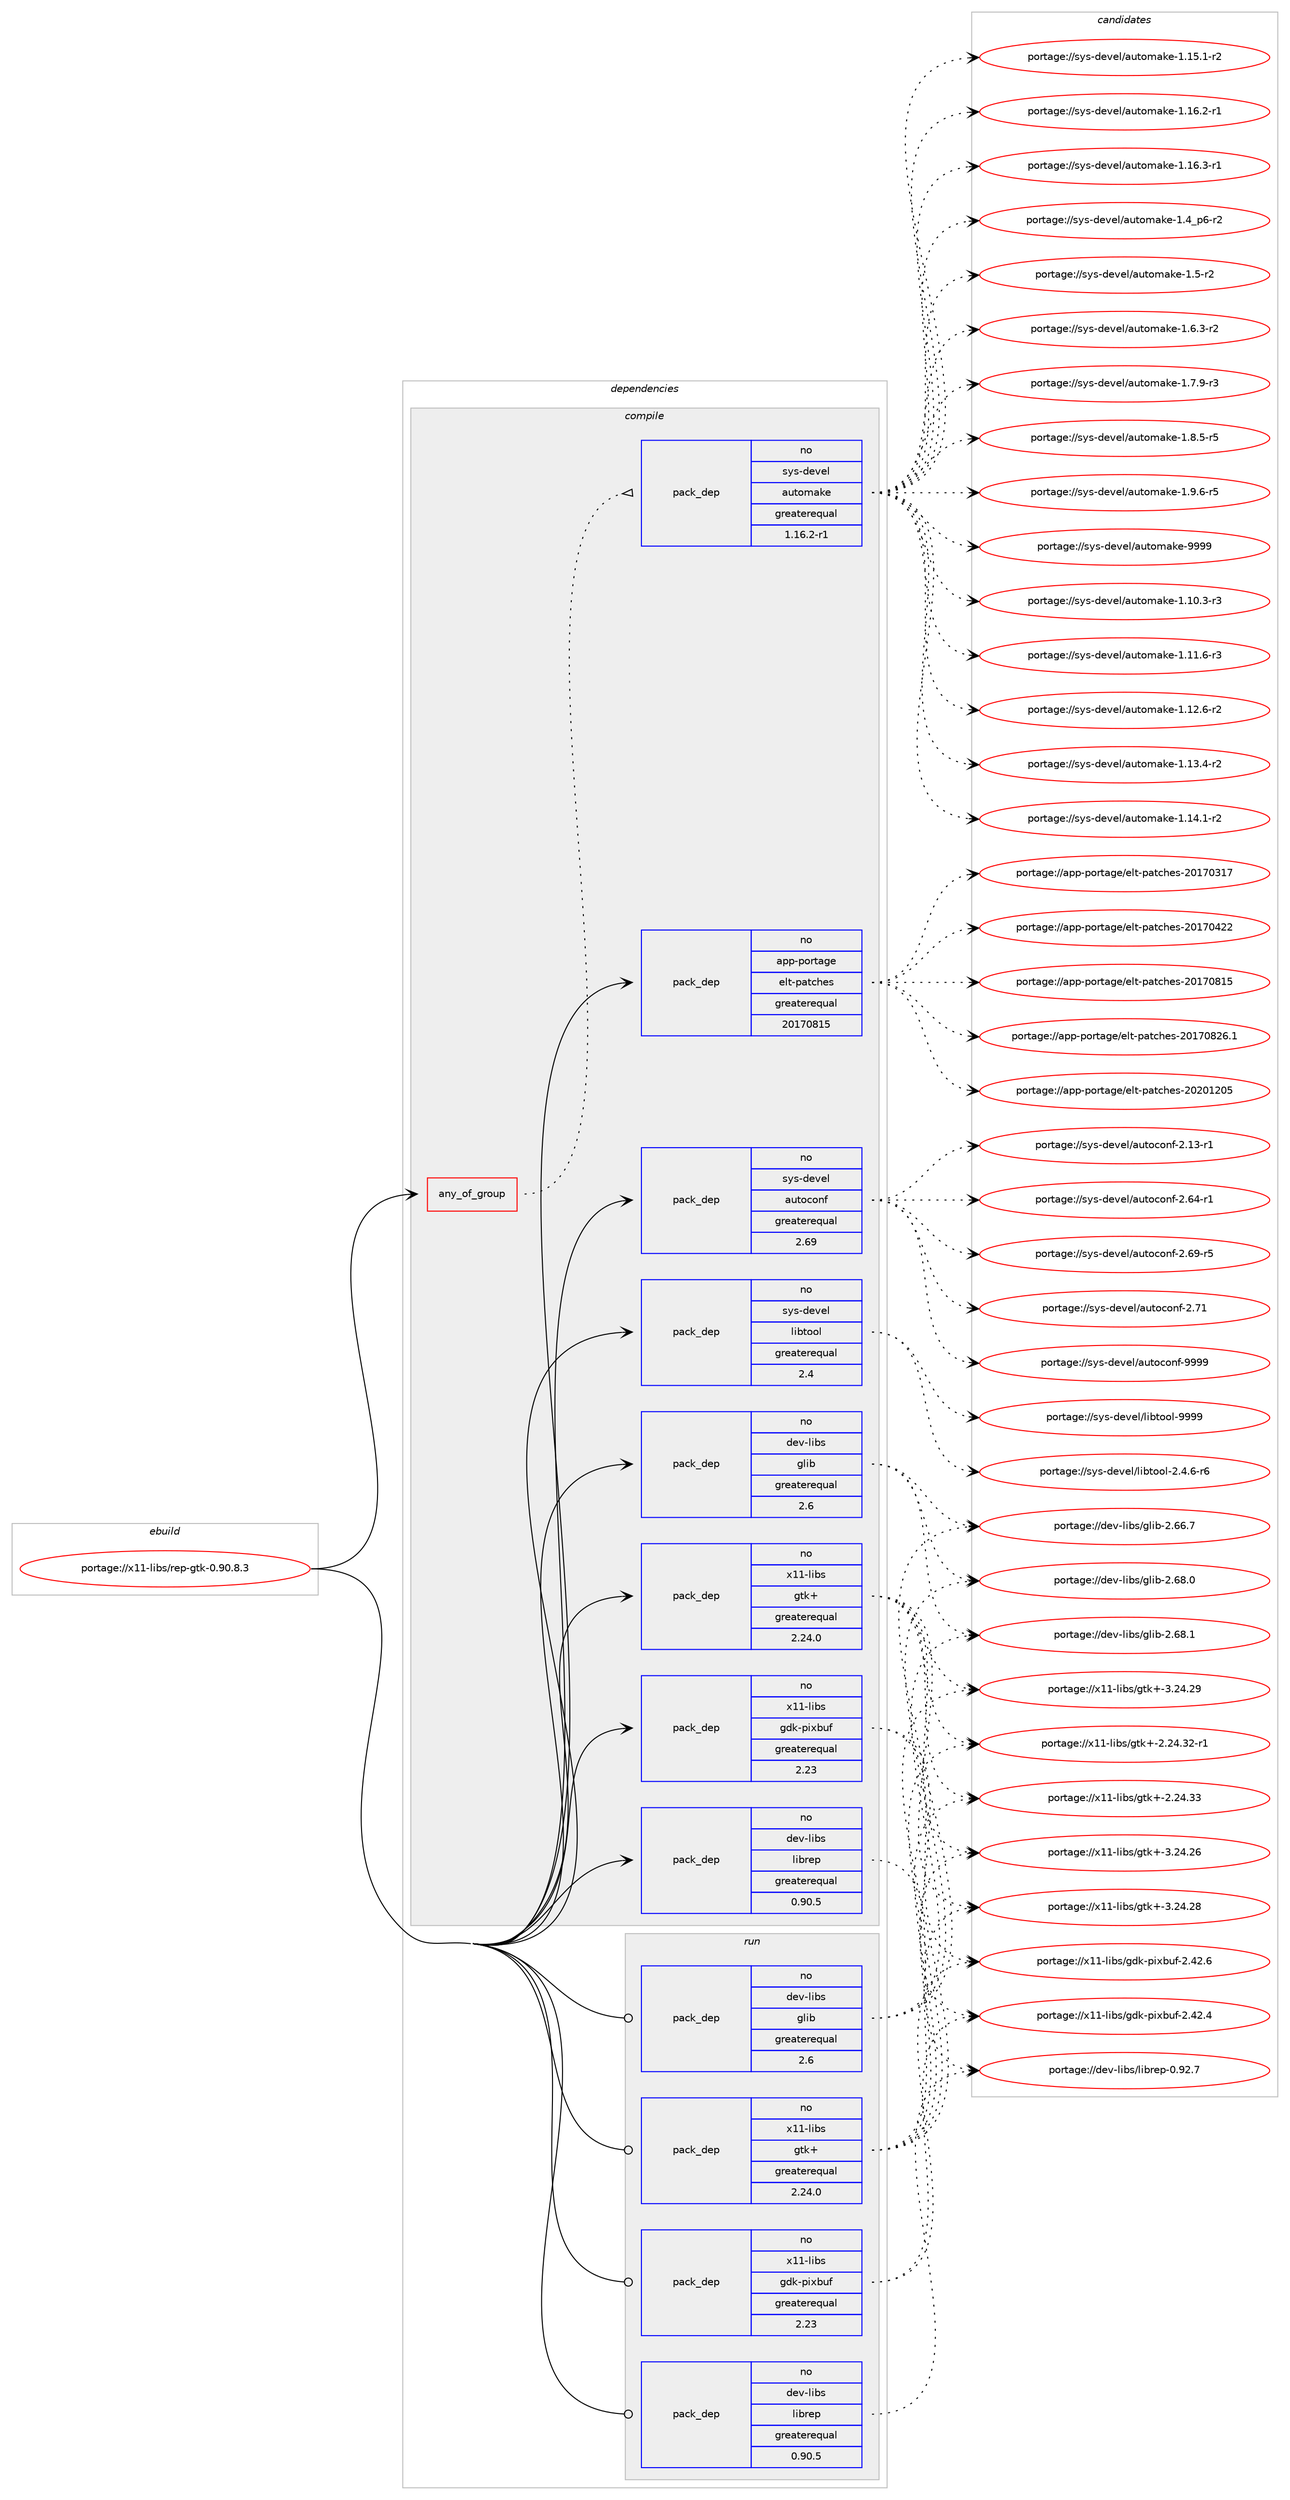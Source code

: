 digraph prolog {

# *************
# Graph options
# *************

newrank=true;
concentrate=true;
compound=true;
graph [rankdir=LR,fontname=Helvetica,fontsize=10,ranksep=1.5];#, ranksep=2.5, nodesep=0.2];
edge  [arrowhead=vee];
node  [fontname=Helvetica,fontsize=10];

# **********
# The ebuild
# **********

subgraph cluster_leftcol {
color=gray;
rank=same;
label=<<i>ebuild</i>>;
id [label="portage://x11-libs/rep-gtk-0.90.8.3", color=red, width=4, href="../x11-libs/rep-gtk-0.90.8.3.svg"];
}

# ****************
# The dependencies
# ****************

subgraph cluster_midcol {
color=gray;
label=<<i>dependencies</i>>;
subgraph cluster_compile {
fillcolor="#eeeeee";
style=filled;
label=<<i>compile</i>>;
subgraph any69 {
dependency2705 [label=<<TABLE BORDER="0" CELLBORDER="1" CELLSPACING="0" CELLPADDING="4"><TR><TD CELLPADDING="10">any_of_group</TD></TR></TABLE>>, shape=none, color=red];subgraph pack1678 {
dependency2706 [label=<<TABLE BORDER="0" CELLBORDER="1" CELLSPACING="0" CELLPADDING="4" WIDTH="220"><TR><TD ROWSPAN="6" CELLPADDING="30">pack_dep</TD></TR><TR><TD WIDTH="110">no</TD></TR><TR><TD>sys-devel</TD></TR><TR><TD>automake</TD></TR><TR><TD>greaterequal</TD></TR><TR><TD>1.16.2-r1</TD></TR></TABLE>>, shape=none, color=blue];
}
dependency2705:e -> dependency2706:w [weight=20,style="dotted",arrowhead="oinv"];
}
id:e -> dependency2705:w [weight=20,style="solid",arrowhead="vee"];
# *** BEGIN UNKNOWN DEPENDENCY TYPE (TODO) ***
# id -> package_dependency(portage://x11-libs/rep-gtk-0.90.8.3,install,no,app-arch,xz-utils,none,[,,],[],[])
# *** END UNKNOWN DEPENDENCY TYPE (TODO) ***

subgraph pack1679 {
dependency2707 [label=<<TABLE BORDER="0" CELLBORDER="1" CELLSPACING="0" CELLPADDING="4" WIDTH="220"><TR><TD ROWSPAN="6" CELLPADDING="30">pack_dep</TD></TR><TR><TD WIDTH="110">no</TD></TR><TR><TD>app-portage</TD></TR><TR><TD>elt-patches</TD></TR><TR><TD>greaterequal</TD></TR><TR><TD>20170815</TD></TR></TABLE>>, shape=none, color=blue];
}
id:e -> dependency2707:w [weight=20,style="solid",arrowhead="vee"];
subgraph pack1680 {
dependency2708 [label=<<TABLE BORDER="0" CELLBORDER="1" CELLSPACING="0" CELLPADDING="4" WIDTH="220"><TR><TD ROWSPAN="6" CELLPADDING="30">pack_dep</TD></TR><TR><TD WIDTH="110">no</TD></TR><TR><TD>dev-libs</TD></TR><TR><TD>glib</TD></TR><TR><TD>greaterequal</TD></TR><TR><TD>2.6</TD></TR></TABLE>>, shape=none, color=blue];
}
id:e -> dependency2708:w [weight=20,style="solid",arrowhead="vee"];
subgraph pack1681 {
dependency2709 [label=<<TABLE BORDER="0" CELLBORDER="1" CELLSPACING="0" CELLPADDING="4" WIDTH="220"><TR><TD ROWSPAN="6" CELLPADDING="30">pack_dep</TD></TR><TR><TD WIDTH="110">no</TD></TR><TR><TD>dev-libs</TD></TR><TR><TD>librep</TD></TR><TR><TD>greaterequal</TD></TR><TR><TD>0.90.5</TD></TR></TABLE>>, shape=none, color=blue];
}
id:e -> dependency2709:w [weight=20,style="solid",arrowhead="vee"];
subgraph pack1682 {
dependency2710 [label=<<TABLE BORDER="0" CELLBORDER="1" CELLSPACING="0" CELLPADDING="4" WIDTH="220"><TR><TD ROWSPAN="6" CELLPADDING="30">pack_dep</TD></TR><TR><TD WIDTH="110">no</TD></TR><TR><TD>sys-devel</TD></TR><TR><TD>autoconf</TD></TR><TR><TD>greaterequal</TD></TR><TR><TD>2.69</TD></TR></TABLE>>, shape=none, color=blue];
}
id:e -> dependency2710:w [weight=20,style="solid",arrowhead="vee"];
# *** BEGIN UNKNOWN DEPENDENCY TYPE (TODO) ***
# id -> package_dependency(portage://x11-libs/rep-gtk-0.90.8.3,install,no,sys-devel,gnuconfig,none,[,,],[],[])
# *** END UNKNOWN DEPENDENCY TYPE (TODO) ***

subgraph pack1683 {
dependency2711 [label=<<TABLE BORDER="0" CELLBORDER="1" CELLSPACING="0" CELLPADDING="4" WIDTH="220"><TR><TD ROWSPAN="6" CELLPADDING="30">pack_dep</TD></TR><TR><TD WIDTH="110">no</TD></TR><TR><TD>sys-devel</TD></TR><TR><TD>libtool</TD></TR><TR><TD>greaterequal</TD></TR><TR><TD>2.4</TD></TR></TABLE>>, shape=none, color=blue];
}
id:e -> dependency2711:w [weight=20,style="solid",arrowhead="vee"];
# *** BEGIN UNKNOWN DEPENDENCY TYPE (TODO) ***
# id -> package_dependency(portage://x11-libs/rep-gtk-0.90.8.3,install,no,virtual,pkgconfig,none,[,,],[],[])
# *** END UNKNOWN DEPENDENCY TYPE (TODO) ***

subgraph pack1684 {
dependency2712 [label=<<TABLE BORDER="0" CELLBORDER="1" CELLSPACING="0" CELLPADDING="4" WIDTH="220"><TR><TD ROWSPAN="6" CELLPADDING="30">pack_dep</TD></TR><TR><TD WIDTH="110">no</TD></TR><TR><TD>x11-libs</TD></TR><TR><TD>gdk-pixbuf</TD></TR><TR><TD>greaterequal</TD></TR><TR><TD>2.23</TD></TR></TABLE>>, shape=none, color=blue];
}
id:e -> dependency2712:w [weight=20,style="solid",arrowhead="vee"];
subgraph pack1685 {
dependency2713 [label=<<TABLE BORDER="0" CELLBORDER="1" CELLSPACING="0" CELLPADDING="4" WIDTH="220"><TR><TD ROWSPAN="6" CELLPADDING="30">pack_dep</TD></TR><TR><TD WIDTH="110">no</TD></TR><TR><TD>x11-libs</TD></TR><TR><TD>gtk+</TD></TR><TR><TD>greaterequal</TD></TR><TR><TD>2.24.0</TD></TR></TABLE>>, shape=none, color=blue];
}
id:e -> dependency2713:w [weight=20,style="solid",arrowhead="vee"];
}
subgraph cluster_compileandrun {
fillcolor="#eeeeee";
style=filled;
label=<<i>compile and run</i>>;
}
subgraph cluster_run {
fillcolor="#eeeeee";
style=filled;
label=<<i>run</i>>;
subgraph pack1686 {
dependency2714 [label=<<TABLE BORDER="0" CELLBORDER="1" CELLSPACING="0" CELLPADDING="4" WIDTH="220"><TR><TD ROWSPAN="6" CELLPADDING="30">pack_dep</TD></TR><TR><TD WIDTH="110">no</TD></TR><TR><TD>dev-libs</TD></TR><TR><TD>glib</TD></TR><TR><TD>greaterequal</TD></TR><TR><TD>2.6</TD></TR></TABLE>>, shape=none, color=blue];
}
id:e -> dependency2714:w [weight=20,style="solid",arrowhead="odot"];
subgraph pack1687 {
dependency2715 [label=<<TABLE BORDER="0" CELLBORDER="1" CELLSPACING="0" CELLPADDING="4" WIDTH="220"><TR><TD ROWSPAN="6" CELLPADDING="30">pack_dep</TD></TR><TR><TD WIDTH="110">no</TD></TR><TR><TD>dev-libs</TD></TR><TR><TD>librep</TD></TR><TR><TD>greaterequal</TD></TR><TR><TD>0.90.5</TD></TR></TABLE>>, shape=none, color=blue];
}
id:e -> dependency2715:w [weight=20,style="solid",arrowhead="odot"];
subgraph pack1688 {
dependency2716 [label=<<TABLE BORDER="0" CELLBORDER="1" CELLSPACING="0" CELLPADDING="4" WIDTH="220"><TR><TD ROWSPAN="6" CELLPADDING="30">pack_dep</TD></TR><TR><TD WIDTH="110">no</TD></TR><TR><TD>x11-libs</TD></TR><TR><TD>gdk-pixbuf</TD></TR><TR><TD>greaterequal</TD></TR><TR><TD>2.23</TD></TR></TABLE>>, shape=none, color=blue];
}
id:e -> dependency2716:w [weight=20,style="solid",arrowhead="odot"];
subgraph pack1689 {
dependency2717 [label=<<TABLE BORDER="0" CELLBORDER="1" CELLSPACING="0" CELLPADDING="4" WIDTH="220"><TR><TD ROWSPAN="6" CELLPADDING="30">pack_dep</TD></TR><TR><TD WIDTH="110">no</TD></TR><TR><TD>x11-libs</TD></TR><TR><TD>gtk+</TD></TR><TR><TD>greaterequal</TD></TR><TR><TD>2.24.0</TD></TR></TABLE>>, shape=none, color=blue];
}
id:e -> dependency2717:w [weight=20,style="solid",arrowhead="odot"];
}
}

# **************
# The candidates
# **************

subgraph cluster_choices {
rank=same;
color=gray;
label=<<i>candidates</i>>;

subgraph choice1678 {
color=black;
nodesep=1;
choice11512111545100101118101108479711711611110997107101454946494846514511451 [label="portage://sys-devel/automake-1.10.3-r3", color=red, width=4,href="../sys-devel/automake-1.10.3-r3.svg"];
choice11512111545100101118101108479711711611110997107101454946494946544511451 [label="portage://sys-devel/automake-1.11.6-r3", color=red, width=4,href="../sys-devel/automake-1.11.6-r3.svg"];
choice11512111545100101118101108479711711611110997107101454946495046544511450 [label="portage://sys-devel/automake-1.12.6-r2", color=red, width=4,href="../sys-devel/automake-1.12.6-r2.svg"];
choice11512111545100101118101108479711711611110997107101454946495146524511450 [label="portage://sys-devel/automake-1.13.4-r2", color=red, width=4,href="../sys-devel/automake-1.13.4-r2.svg"];
choice11512111545100101118101108479711711611110997107101454946495246494511450 [label="portage://sys-devel/automake-1.14.1-r2", color=red, width=4,href="../sys-devel/automake-1.14.1-r2.svg"];
choice11512111545100101118101108479711711611110997107101454946495346494511450 [label="portage://sys-devel/automake-1.15.1-r2", color=red, width=4,href="../sys-devel/automake-1.15.1-r2.svg"];
choice11512111545100101118101108479711711611110997107101454946495446504511449 [label="portage://sys-devel/automake-1.16.2-r1", color=red, width=4,href="../sys-devel/automake-1.16.2-r1.svg"];
choice11512111545100101118101108479711711611110997107101454946495446514511449 [label="portage://sys-devel/automake-1.16.3-r1", color=red, width=4,href="../sys-devel/automake-1.16.3-r1.svg"];
choice115121115451001011181011084797117116111109971071014549465295112544511450 [label="portage://sys-devel/automake-1.4_p6-r2", color=red, width=4,href="../sys-devel/automake-1.4_p6-r2.svg"];
choice11512111545100101118101108479711711611110997107101454946534511450 [label="portage://sys-devel/automake-1.5-r2", color=red, width=4,href="../sys-devel/automake-1.5-r2.svg"];
choice115121115451001011181011084797117116111109971071014549465446514511450 [label="portage://sys-devel/automake-1.6.3-r2", color=red, width=4,href="../sys-devel/automake-1.6.3-r2.svg"];
choice115121115451001011181011084797117116111109971071014549465546574511451 [label="portage://sys-devel/automake-1.7.9-r3", color=red, width=4,href="../sys-devel/automake-1.7.9-r3.svg"];
choice115121115451001011181011084797117116111109971071014549465646534511453 [label="portage://sys-devel/automake-1.8.5-r5", color=red, width=4,href="../sys-devel/automake-1.8.5-r5.svg"];
choice115121115451001011181011084797117116111109971071014549465746544511453 [label="portage://sys-devel/automake-1.9.6-r5", color=red, width=4,href="../sys-devel/automake-1.9.6-r5.svg"];
choice115121115451001011181011084797117116111109971071014557575757 [label="portage://sys-devel/automake-9999", color=red, width=4,href="../sys-devel/automake-9999.svg"];
dependency2706:e -> choice11512111545100101118101108479711711611110997107101454946494846514511451:w [style=dotted,weight="100"];
dependency2706:e -> choice11512111545100101118101108479711711611110997107101454946494946544511451:w [style=dotted,weight="100"];
dependency2706:e -> choice11512111545100101118101108479711711611110997107101454946495046544511450:w [style=dotted,weight="100"];
dependency2706:e -> choice11512111545100101118101108479711711611110997107101454946495146524511450:w [style=dotted,weight="100"];
dependency2706:e -> choice11512111545100101118101108479711711611110997107101454946495246494511450:w [style=dotted,weight="100"];
dependency2706:e -> choice11512111545100101118101108479711711611110997107101454946495346494511450:w [style=dotted,weight="100"];
dependency2706:e -> choice11512111545100101118101108479711711611110997107101454946495446504511449:w [style=dotted,weight="100"];
dependency2706:e -> choice11512111545100101118101108479711711611110997107101454946495446514511449:w [style=dotted,weight="100"];
dependency2706:e -> choice115121115451001011181011084797117116111109971071014549465295112544511450:w [style=dotted,weight="100"];
dependency2706:e -> choice11512111545100101118101108479711711611110997107101454946534511450:w [style=dotted,weight="100"];
dependency2706:e -> choice115121115451001011181011084797117116111109971071014549465446514511450:w [style=dotted,weight="100"];
dependency2706:e -> choice115121115451001011181011084797117116111109971071014549465546574511451:w [style=dotted,weight="100"];
dependency2706:e -> choice115121115451001011181011084797117116111109971071014549465646534511453:w [style=dotted,weight="100"];
dependency2706:e -> choice115121115451001011181011084797117116111109971071014549465746544511453:w [style=dotted,weight="100"];
dependency2706:e -> choice115121115451001011181011084797117116111109971071014557575757:w [style=dotted,weight="100"];
}
subgraph choice1679 {
color=black;
nodesep=1;
choice97112112451121111141169710310147101108116451129711699104101115455048495548514955 [label="portage://app-portage/elt-patches-20170317", color=red, width=4,href="../app-portage/elt-patches-20170317.svg"];
choice97112112451121111141169710310147101108116451129711699104101115455048495548525050 [label="portage://app-portage/elt-patches-20170422", color=red, width=4,href="../app-portage/elt-patches-20170422.svg"];
choice97112112451121111141169710310147101108116451129711699104101115455048495548564953 [label="portage://app-portage/elt-patches-20170815", color=red, width=4,href="../app-portage/elt-patches-20170815.svg"];
choice971121124511211111411697103101471011081164511297116991041011154550484955485650544649 [label="portage://app-portage/elt-patches-20170826.1", color=red, width=4,href="../app-portage/elt-patches-20170826.1.svg"];
choice97112112451121111141169710310147101108116451129711699104101115455048504849504853 [label="portage://app-portage/elt-patches-20201205", color=red, width=4,href="../app-portage/elt-patches-20201205.svg"];
dependency2707:e -> choice97112112451121111141169710310147101108116451129711699104101115455048495548514955:w [style=dotted,weight="100"];
dependency2707:e -> choice97112112451121111141169710310147101108116451129711699104101115455048495548525050:w [style=dotted,weight="100"];
dependency2707:e -> choice97112112451121111141169710310147101108116451129711699104101115455048495548564953:w [style=dotted,weight="100"];
dependency2707:e -> choice971121124511211111411697103101471011081164511297116991041011154550484955485650544649:w [style=dotted,weight="100"];
dependency2707:e -> choice97112112451121111141169710310147101108116451129711699104101115455048504849504853:w [style=dotted,weight="100"];
}
subgraph choice1680 {
color=black;
nodesep=1;
choice1001011184510810598115471031081059845504654544655 [label="portage://dev-libs/glib-2.66.7", color=red, width=4,href="../dev-libs/glib-2.66.7.svg"];
choice1001011184510810598115471031081059845504654564648 [label="portage://dev-libs/glib-2.68.0", color=red, width=4,href="../dev-libs/glib-2.68.0.svg"];
choice1001011184510810598115471031081059845504654564649 [label="portage://dev-libs/glib-2.68.1", color=red, width=4,href="../dev-libs/glib-2.68.1.svg"];
dependency2708:e -> choice1001011184510810598115471031081059845504654544655:w [style=dotted,weight="100"];
dependency2708:e -> choice1001011184510810598115471031081059845504654564648:w [style=dotted,weight="100"];
dependency2708:e -> choice1001011184510810598115471031081059845504654564649:w [style=dotted,weight="100"];
}
subgraph choice1681 {
color=black;
nodesep=1;
choice1001011184510810598115471081059811410111245484657504655 [label="portage://dev-libs/librep-0.92.7", color=red, width=4,href="../dev-libs/librep-0.92.7.svg"];
dependency2709:e -> choice1001011184510810598115471081059811410111245484657504655:w [style=dotted,weight="100"];
}
subgraph choice1682 {
color=black;
nodesep=1;
choice1151211154510010111810110847971171161119911111010245504649514511449 [label="portage://sys-devel/autoconf-2.13-r1", color=red, width=4,href="../sys-devel/autoconf-2.13-r1.svg"];
choice1151211154510010111810110847971171161119911111010245504654524511449 [label="portage://sys-devel/autoconf-2.64-r1", color=red, width=4,href="../sys-devel/autoconf-2.64-r1.svg"];
choice1151211154510010111810110847971171161119911111010245504654574511453 [label="portage://sys-devel/autoconf-2.69-r5", color=red, width=4,href="../sys-devel/autoconf-2.69-r5.svg"];
choice115121115451001011181011084797117116111991111101024550465549 [label="portage://sys-devel/autoconf-2.71", color=red, width=4,href="../sys-devel/autoconf-2.71.svg"];
choice115121115451001011181011084797117116111991111101024557575757 [label="portage://sys-devel/autoconf-9999", color=red, width=4,href="../sys-devel/autoconf-9999.svg"];
dependency2710:e -> choice1151211154510010111810110847971171161119911111010245504649514511449:w [style=dotted,weight="100"];
dependency2710:e -> choice1151211154510010111810110847971171161119911111010245504654524511449:w [style=dotted,weight="100"];
dependency2710:e -> choice1151211154510010111810110847971171161119911111010245504654574511453:w [style=dotted,weight="100"];
dependency2710:e -> choice115121115451001011181011084797117116111991111101024550465549:w [style=dotted,weight="100"];
dependency2710:e -> choice115121115451001011181011084797117116111991111101024557575757:w [style=dotted,weight="100"];
}
subgraph choice1683 {
color=black;
nodesep=1;
choice1151211154510010111810110847108105981161111111084550465246544511454 [label="portage://sys-devel/libtool-2.4.6-r6", color=red, width=4,href="../sys-devel/libtool-2.4.6-r6.svg"];
choice1151211154510010111810110847108105981161111111084557575757 [label="portage://sys-devel/libtool-9999", color=red, width=4,href="../sys-devel/libtool-9999.svg"];
dependency2711:e -> choice1151211154510010111810110847108105981161111111084550465246544511454:w [style=dotted,weight="100"];
dependency2711:e -> choice1151211154510010111810110847108105981161111111084557575757:w [style=dotted,weight="100"];
}
subgraph choice1684 {
color=black;
nodesep=1;
choice1204949451081059811547103100107451121051209811710245504652504652 [label="portage://x11-libs/gdk-pixbuf-2.42.4", color=red, width=4,href="../x11-libs/gdk-pixbuf-2.42.4.svg"];
choice1204949451081059811547103100107451121051209811710245504652504654 [label="portage://x11-libs/gdk-pixbuf-2.42.6", color=red, width=4,href="../x11-libs/gdk-pixbuf-2.42.6.svg"];
dependency2712:e -> choice1204949451081059811547103100107451121051209811710245504652504652:w [style=dotted,weight="100"];
dependency2712:e -> choice1204949451081059811547103100107451121051209811710245504652504654:w [style=dotted,weight="100"];
}
subgraph choice1685 {
color=black;
nodesep=1;
choice12049494510810598115471031161074345504650524651504511449 [label="portage://x11-libs/gtk+-2.24.32-r1", color=red, width=4,href="../x11-libs/gtk+-2.24.32-r1.svg"];
choice1204949451081059811547103116107434550465052465151 [label="portage://x11-libs/gtk+-2.24.33", color=red, width=4,href="../x11-libs/gtk+-2.24.33.svg"];
choice1204949451081059811547103116107434551465052465054 [label="portage://x11-libs/gtk+-3.24.26", color=red, width=4,href="../x11-libs/gtk+-3.24.26.svg"];
choice1204949451081059811547103116107434551465052465056 [label="portage://x11-libs/gtk+-3.24.28", color=red, width=4,href="../x11-libs/gtk+-3.24.28.svg"];
choice1204949451081059811547103116107434551465052465057 [label="portage://x11-libs/gtk+-3.24.29", color=red, width=4,href="../x11-libs/gtk+-3.24.29.svg"];
dependency2713:e -> choice12049494510810598115471031161074345504650524651504511449:w [style=dotted,weight="100"];
dependency2713:e -> choice1204949451081059811547103116107434550465052465151:w [style=dotted,weight="100"];
dependency2713:e -> choice1204949451081059811547103116107434551465052465054:w [style=dotted,weight="100"];
dependency2713:e -> choice1204949451081059811547103116107434551465052465056:w [style=dotted,weight="100"];
dependency2713:e -> choice1204949451081059811547103116107434551465052465057:w [style=dotted,weight="100"];
}
subgraph choice1686 {
color=black;
nodesep=1;
choice1001011184510810598115471031081059845504654544655 [label="portage://dev-libs/glib-2.66.7", color=red, width=4,href="../dev-libs/glib-2.66.7.svg"];
choice1001011184510810598115471031081059845504654564648 [label="portage://dev-libs/glib-2.68.0", color=red, width=4,href="../dev-libs/glib-2.68.0.svg"];
choice1001011184510810598115471031081059845504654564649 [label="portage://dev-libs/glib-2.68.1", color=red, width=4,href="../dev-libs/glib-2.68.1.svg"];
dependency2714:e -> choice1001011184510810598115471031081059845504654544655:w [style=dotted,weight="100"];
dependency2714:e -> choice1001011184510810598115471031081059845504654564648:w [style=dotted,weight="100"];
dependency2714:e -> choice1001011184510810598115471031081059845504654564649:w [style=dotted,weight="100"];
}
subgraph choice1687 {
color=black;
nodesep=1;
choice1001011184510810598115471081059811410111245484657504655 [label="portage://dev-libs/librep-0.92.7", color=red, width=4,href="../dev-libs/librep-0.92.7.svg"];
dependency2715:e -> choice1001011184510810598115471081059811410111245484657504655:w [style=dotted,weight="100"];
}
subgraph choice1688 {
color=black;
nodesep=1;
choice1204949451081059811547103100107451121051209811710245504652504652 [label="portage://x11-libs/gdk-pixbuf-2.42.4", color=red, width=4,href="../x11-libs/gdk-pixbuf-2.42.4.svg"];
choice1204949451081059811547103100107451121051209811710245504652504654 [label="portage://x11-libs/gdk-pixbuf-2.42.6", color=red, width=4,href="../x11-libs/gdk-pixbuf-2.42.6.svg"];
dependency2716:e -> choice1204949451081059811547103100107451121051209811710245504652504652:w [style=dotted,weight="100"];
dependency2716:e -> choice1204949451081059811547103100107451121051209811710245504652504654:w [style=dotted,weight="100"];
}
subgraph choice1689 {
color=black;
nodesep=1;
choice12049494510810598115471031161074345504650524651504511449 [label="portage://x11-libs/gtk+-2.24.32-r1", color=red, width=4,href="../x11-libs/gtk+-2.24.32-r1.svg"];
choice1204949451081059811547103116107434550465052465151 [label="portage://x11-libs/gtk+-2.24.33", color=red, width=4,href="../x11-libs/gtk+-2.24.33.svg"];
choice1204949451081059811547103116107434551465052465054 [label="portage://x11-libs/gtk+-3.24.26", color=red, width=4,href="../x11-libs/gtk+-3.24.26.svg"];
choice1204949451081059811547103116107434551465052465056 [label="portage://x11-libs/gtk+-3.24.28", color=red, width=4,href="../x11-libs/gtk+-3.24.28.svg"];
choice1204949451081059811547103116107434551465052465057 [label="portage://x11-libs/gtk+-3.24.29", color=red, width=4,href="../x11-libs/gtk+-3.24.29.svg"];
dependency2717:e -> choice12049494510810598115471031161074345504650524651504511449:w [style=dotted,weight="100"];
dependency2717:e -> choice1204949451081059811547103116107434550465052465151:w [style=dotted,weight="100"];
dependency2717:e -> choice1204949451081059811547103116107434551465052465054:w [style=dotted,weight="100"];
dependency2717:e -> choice1204949451081059811547103116107434551465052465056:w [style=dotted,weight="100"];
dependency2717:e -> choice1204949451081059811547103116107434551465052465057:w [style=dotted,weight="100"];
}
}

}
